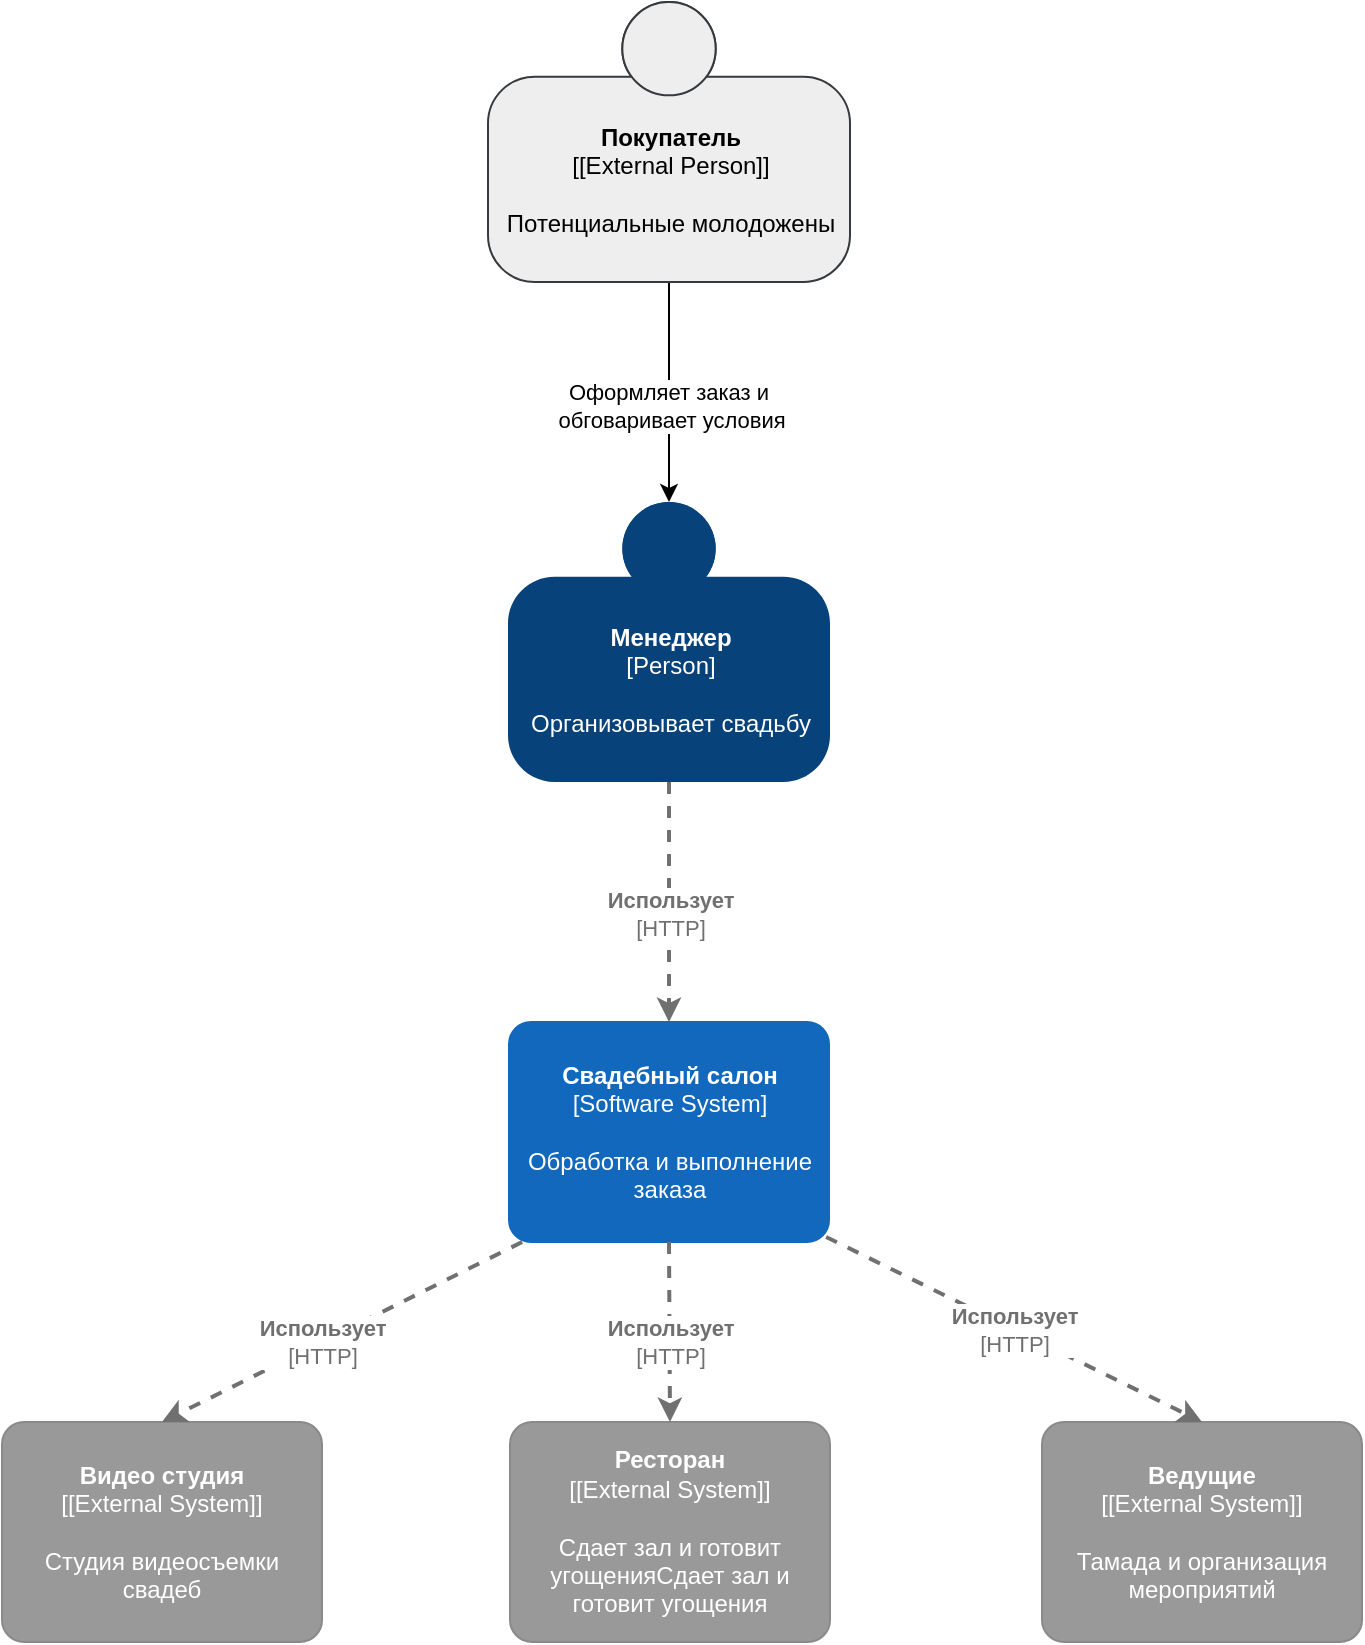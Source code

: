 <mxfile compressed="true" version="14.4.7" type="github"><diagram id="8hWPwTXr0FLOhYaU76b8" name="Page-1"><mxGraphModel dx="981" dy="548" grid="1" gridSize="10" guides="1" tooltips="1" connect="1" arrows="1" fold="1" page="1" pageScale="1" pageWidth="827" pageHeight="1169" math="0" shadow="0"><root><mxCell id="0"/><mxCell id="1" parent="0"/><mxCell id="JxXE3x-i5L8bl_Pd7rAf-5" style="edgeStyle=orthogonalEdgeStyle;rounded=0;orthogonalLoop=1;jettySize=auto;html=1;exitX=0.5;exitY=1;exitDx=0;exitDy=0;exitPerimeter=0;entryX=0.5;entryY=0;entryDx=0;entryDy=0;entryPerimeter=0;" edge="1" parent="1" source="JxXE3x-i5L8bl_Pd7rAf-1" target="JxXE3x-i5L8bl_Pd7rAf-4"><mxGeometry relative="1" as="geometry"/></mxCell><mxCell id="JxXE3x-i5L8bl_Pd7rAf-7" value="Оформляет заказ и&lt;br&gt;&amp;nbsp;обговаривает условия" style="edgeLabel;html=1;align=center;verticalAlign=middle;resizable=0;points=[];" vertex="1" connectable="0" parent="JxXE3x-i5L8bl_Pd7rAf-5"><mxGeometry x="0.131" y="-1" relative="1" as="geometry"><mxPoint as="offset"/></mxGeometry></mxCell><object placeholders="1" c4Name="Покупатель" c4Description="Потенциальные молодожены" label="&lt;b&gt;%c4Name%&lt;/b&gt;&lt;div&gt;[%c4Type%]&lt;/div&gt;&lt;br&gt;&lt;div&gt;%c4Description%&lt;/div&gt;" c4Type="[External Person]" id="JxXE3x-i5L8bl_Pd7rAf-1"><mxCell style="html=1;dashed=0;whitespace=wrap;fillColor=#eeeeee;strokeColor=#36393d;shape=mxgraph.c4.person;align=center;metaEdit=1;points=[[0.5,0,0],[1,0.5,0],[1,0.75,0],[0.75,1,0],[0.5,1,0],[0.25,1,0],[0,0.75,0],[0,0.5,0]];metaData={&quot;c4Type&quot;:{&quot;editable&quot;:false}};" vertex="1" parent="1"><mxGeometry x="323" y="20" width="181" height="140" as="geometry"/></mxCell></object><object placeholders="1" c4Name="Менеджер" c4Type="Person" c4Description="Организовывает свадьбу" label="&lt;b&gt;%c4Name%&lt;/b&gt;&lt;div&gt;[%c4Type%]&lt;/div&gt;&lt;br&gt;&lt;div&gt;%c4Description%&lt;/div&gt;" id="JxXE3x-i5L8bl_Pd7rAf-4"><mxCell style="html=1;dashed=0;whitespace=wrap;fillColor=#08427b;strokeColor=none;fontColor=#ffffff;shape=mxgraph.c4.person;align=center;metaEdit=1;points=[[0.5,0,0],[1,0.5,0],[1,0.75,0],[0.75,1,0],[0.5,1,0],[0.25,1,0],[0,0.75,0],[0,0.5,0]];metaData={&quot;c4Type&quot;:{&quot;editable&quot;:false}};" vertex="1" parent="1"><mxGeometry x="333" y="270" width="161" height="140" as="geometry"/></mxCell></object><object placeholders="1" c4Name="Свадебный салон" c4Type="Software System" c4Description="Обработка и выполнение заказа" label="&lt;b&gt;%c4Name%&lt;/b&gt;&lt;div&gt;[%c4Type%]&lt;/div&gt;&lt;br&gt;&lt;div&gt;%c4Description%&lt;/div&gt;" id="JxXE3x-i5L8bl_Pd7rAf-8"><mxCell style="rounded=1;whiteSpace=wrap;html=1;labelBackgroundColor=none;fillColor=#1168BD;fontColor=#ffffff;align=center;arcSize=10;strokeColor=#1168BD;metaEdit=1;metaData={&quot;c4Type&quot;:{&quot;editable&quot;:false}};points=[[0.25,0,0],[0.5,0,0],[0.75,0,0],[1,0.25,0],[1,0.5,0],[1,0.75,0],[0.75,1,0],[0.5,1,0],[0.25,1,0],[0,0.75,0],[0,0.5,0],[0,0.25,0]];" vertex="1" parent="1"><mxGeometry x="333.5" y="530" width="160" height="110.0" as="geometry"/></mxCell></object><object placeholders="1" c4Type="Relationship" c4Technology="HTTP" c4Description="Использует" label="&lt;div style=&quot;text-align: left&quot;&gt;&lt;div style=&quot;text-align: center&quot;&gt;&lt;b&gt;%c4Description%&lt;/b&gt;&lt;/div&gt;&lt;div style=&quot;text-align: center&quot;&gt;[%c4Technology%]&lt;/div&gt;&lt;/div&gt;" id="JxXE3x-i5L8bl_Pd7rAf-9"><mxCell style="edgeStyle=none;rounded=0;html=1;entryX=0.5;entryY=0;jettySize=auto;orthogonalLoop=1;strokeColor=#707070;strokeWidth=2;fontColor=#707070;jumpStyle=none;dashed=1;metaEdit=1;metaData={&quot;c4Type&quot;:{&quot;editable&quot;:false}};entryDx=0;entryDy=0;entryPerimeter=0;exitX=0.5;exitY=1;exitDx=0;exitDy=0;exitPerimeter=0;" edge="1" parent="1" source="JxXE3x-i5L8bl_Pd7rAf-4" target="JxXE3x-i5L8bl_Pd7rAf-8"><mxGeometry x="0.091" width="160" relative="1" as="geometry"><mxPoint x="340" y="470" as="sourcePoint"/><mxPoint x="500" y="470" as="targetPoint"/><mxPoint as="offset"/></mxGeometry></mxCell></object><object c4Name="Видео студия " c4Description="Студия видеосъемки свадеб" label="&lt;b&gt;%c4Name%&lt;/b&gt;&lt;div&gt;[%c4Type%]&lt;/div&gt;&lt;br&gt;&lt;div&gt;%c4Description%&lt;/div&gt;" placeholders="1" c4Type="[External System]" id="JxXE3x-i5L8bl_Pd7rAf-11"><mxCell style="rounded=1;whiteSpace=wrap;html=1;labelBackgroundColor=none;fillColor=#999999;fontColor=#ffffff;align=center;arcSize=10;strokeColor=#8A8A8A;metaEdit=1;metaData={&quot;c4Type&quot;:{&quot;editable&quot;:false}};points=[[0.25,0,0],[0.5,0,0],[0.75,0,0],[1,0.25,0],[1,0.5,0],[1,0.75,0],[0.75,1,0],[0.5,1,0],[0.25,1,0],[0,0.75,0],[0,0.5,0],[0,0.25,0]];" vertex="1" parent="1"><mxGeometry x="80" y="730" width="160" height="110.0" as="geometry"/></mxCell></object><object placeholders="1" c4Type="Relationship" c4Technology="HTTP" c4Description="Использует" label="&lt;div style=&quot;text-align: left&quot;&gt;&lt;div style=&quot;text-align: center&quot;&gt;&lt;b&gt;%c4Description%&lt;/b&gt;&lt;/div&gt;&lt;div style=&quot;text-align: center&quot;&gt;[%c4Technology%]&lt;/div&gt;&lt;/div&gt;" id="JxXE3x-i5L8bl_Pd7rAf-13"><mxCell style="edgeStyle=none;rounded=0;html=1;entryX=0.5;entryY=0;jettySize=auto;orthogonalLoop=1;strokeColor=#707070;strokeWidth=2;fontColor=#707070;jumpStyle=none;dashed=1;metaEdit=1;metaData={&quot;c4Type&quot;:{&quot;editable&quot;:false}};entryDx=0;entryDy=0;entryPerimeter=0;exitX=0.041;exitY=1;exitDx=0;exitDy=0;exitPerimeter=0;" edge="1" parent="1" source="JxXE3x-i5L8bl_Pd7rAf-8" target="JxXE3x-i5L8bl_Pd7rAf-11"><mxGeometry x="0.111" width="160" relative="1" as="geometry"><mxPoint x="200" y="670" as="sourcePoint"/><mxPoint x="360" y="670" as="targetPoint"/><Array as="points"/><mxPoint as="offset"/></mxGeometry></mxCell></object><object placeholders="1" c4Name="Ресторан " c4Description="Сдает зал и готовит угощенияСдает зал и готовит угощения" label="&lt;b&gt;%c4Name%&lt;/b&gt;&lt;div&gt;[%c4Type%]&lt;/div&gt;&lt;br&gt;&lt;div&gt;%c4Description%&lt;/div&gt;" c4Type="[External System]" id="JxXE3x-i5L8bl_Pd7rAf-14"><mxCell style="rounded=1;whiteSpace=wrap;html=1;labelBackgroundColor=none;fillColor=#999999;fontColor=#ffffff;align=center;arcSize=10;strokeColor=#8A8A8A;metaEdit=1;metaData={&quot;c4Type&quot;:{&quot;editable&quot;:false}};points=[[0.25,0,0],[0.5,0,0],[0.75,0,0],[1,0.25,0],[1,0.5,0],[1,0.75,0],[0.75,1,0],[0.5,1,0],[0.25,1,0],[0,0.75,0],[0,0.5,0],[0,0.25,0]];" vertex="1" parent="1"><mxGeometry x="334" y="730" width="160" height="110.0" as="geometry"/></mxCell></object><object placeholders="1" c4Type="Relationship" c4Technology="HTTP" c4Description="Использует" label="&lt;div style=&quot;text-align: left&quot;&gt;&lt;div style=&quot;text-align: center&quot;&gt;&lt;b&gt;%c4Description%&lt;/b&gt;&lt;/div&gt;&lt;div style=&quot;text-align: center&quot;&gt;[%c4Technology%]&lt;/div&gt;&lt;/div&gt;" id="JxXE3x-i5L8bl_Pd7rAf-15"><mxCell style="edgeStyle=none;rounded=0;html=1;entryX=0.5;entryY=0;jettySize=auto;orthogonalLoop=1;strokeColor=#707070;strokeWidth=2;fontColor=#707070;jumpStyle=none;dashed=1;metaEdit=1;metaData={&quot;c4Type&quot;:{&quot;editable&quot;:false}};entryDx=0;entryDy=0;entryPerimeter=0;exitX=0.5;exitY=1;exitDx=0;exitDy=0;exitPerimeter=0;" edge="1" parent="1" source="JxXE3x-i5L8bl_Pd7rAf-8" target="JxXE3x-i5L8bl_Pd7rAf-14"><mxGeometry x="0.111" width="160" relative="1" as="geometry"><mxPoint x="420.06" y="650" as="sourcePoint"/><mxPoint x="240" y="740" as="targetPoint"/><Array as="points"/><mxPoint as="offset"/></mxGeometry></mxCell></object><object placeholders="1" c4Name="Ведущие " c4Description="Тамада и организация мероприятий" label="&lt;b&gt;%c4Name%&lt;/b&gt;&lt;div&gt;[%c4Type%]&lt;/div&gt;&lt;br&gt;&lt;div&gt;%c4Description%&lt;/div&gt;" c4Type="[External System]" id="JxXE3x-i5L8bl_Pd7rAf-16"><mxCell style="rounded=1;whiteSpace=wrap;html=1;labelBackgroundColor=none;fillColor=#999999;fontColor=#ffffff;align=center;arcSize=10;strokeColor=#8A8A8A;metaEdit=1;metaData={&quot;c4Type&quot;:{&quot;editable&quot;:false}};points=[[0.25,0,0],[0.5,0,0],[0.75,0,0],[1,0.25,0],[1,0.5,0],[1,0.75,0],[0.75,1,0],[0.5,1,0],[0.25,1,0],[0,0.75,0],[0,0.5,0],[0,0.25,0]];" vertex="1" parent="1"><mxGeometry x="600" y="730" width="160" height="110.0" as="geometry"/></mxCell></object><object placeholders="1" c4Type="Relationship" c4Technology="HTTP" c4Description="Использует" label="&lt;div style=&quot;text-align: left&quot;&gt;&lt;div style=&quot;text-align: center&quot;&gt;&lt;b&gt;%c4Description%&lt;/b&gt;&lt;/div&gt;&lt;div style=&quot;text-align: center&quot;&gt;[%c4Technology%]&lt;/div&gt;&lt;/div&gt;" id="JxXE3x-i5L8bl_Pd7rAf-17"><mxCell style="edgeStyle=none;rounded=0;html=1;entryX=0.5;entryY=0;jettySize=auto;orthogonalLoop=1;strokeColor=#707070;strokeWidth=2;fontColor=#707070;jumpStyle=none;dashed=1;metaEdit=1;metaData={&quot;c4Type&quot;:{&quot;editable&quot;:false}};entryDx=0;entryDy=0;entryPerimeter=0;exitX=0.991;exitY=0.977;exitDx=0;exitDy=0;exitPerimeter=0;" edge="1" parent="1" source="JxXE3x-i5L8bl_Pd7rAf-8" target="JxXE3x-i5L8bl_Pd7rAf-16"><mxGeometry width="160" relative="1" as="geometry"><mxPoint x="540" y="660" as="sourcePoint"/><mxPoint x="700" y="660" as="targetPoint"/></mxGeometry></mxCell></object></root></mxGraphModel></diagram></mxfile>